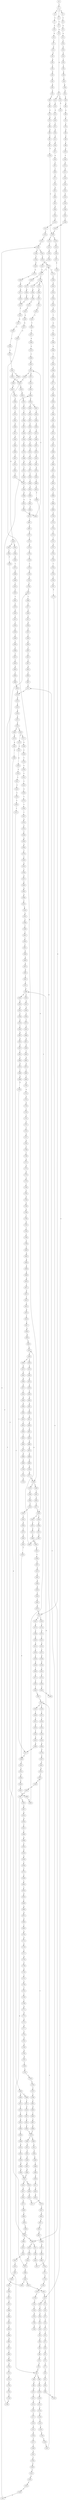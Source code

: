 strict digraph  {
	S0 -> S1 [ label = T ];
	S1 -> S2 [ label = C ];
	S1 -> S3 [ label = G ];
	S1 -> S4 [ label = A ];
	S2 -> S5 [ label = C ];
	S3 -> S6 [ label = C ];
	S4 -> S7 [ label = C ];
	S5 -> S8 [ label = A ];
	S6 -> S9 [ label = A ];
	S7 -> S10 [ label = A ];
	S8 -> S11 [ label = G ];
	S9 -> S12 [ label = A ];
	S10 -> S13 [ label = G ];
	S11 -> S14 [ label = C ];
	S11 -> S15 [ label = T ];
	S12 -> S16 [ label = C ];
	S13 -> S17 [ label = C ];
	S14 -> S18 [ label = A ];
	S15 -> S19 [ label = A ];
	S16 -> S20 [ label = A ];
	S17 -> S21 [ label = A ];
	S18 -> S22 [ label = G ];
	S19 -> S23 [ label = G ];
	S20 -> S24 [ label = G ];
	S21 -> S25 [ label = G ];
	S22 -> S26 [ label = A ];
	S23 -> S27 [ label = G ];
	S23 -> S28 [ label = C ];
	S24 -> S29 [ label = C ];
	S25 -> S30 [ label = G ];
	S26 -> S31 [ label = T ];
	S27 -> S32 [ label = G ];
	S28 -> S33 [ label = T ];
	S29 -> S34 [ label = T ];
	S30 -> S35 [ label = T ];
	S31 -> S36 [ label = A ];
	S32 -> S37 [ label = T ];
	S33 -> S38 [ label = C ];
	S34 -> S39 [ label = A ];
	S35 -> S40 [ label = G ];
	S36 -> S41 [ label = A ];
	S37 -> S42 [ label = C ];
	S38 -> S43 [ label = C ];
	S39 -> S44 [ label = C ];
	S40 -> S45 [ label = C ];
	S41 -> S46 [ label = A ];
	S42 -> S47 [ label = A ];
	S43 -> S48 [ label = A ];
	S44 -> S49 [ label = G ];
	S45 -> S50 [ label = A ];
	S46 -> S51 [ label = A ];
	S47 -> S52 [ label = C ];
	S48 -> S53 [ label = C ];
	S49 -> S54 [ label = A ];
	S50 -> S55 [ label = C ];
	S51 -> S56 [ label = A ];
	S52 -> S57 [ label = T ];
	S53 -> S58 [ label = C ];
	S54 -> S59 [ label = G ];
	S55 -> S60 [ label = G ];
	S56 -> S61 [ label = C ];
	S57 -> S62 [ label = C ];
	S58 -> S63 [ label = G ];
	S59 -> S64 [ label = A ];
	S60 -> S65 [ label = C ];
	S61 -> S66 [ label = T ];
	S62 -> S67 [ label = G ];
	S63 -> S68 [ label = G ];
	S64 -> S69 [ label = A ];
	S65 -> S70 [ label = G ];
	S66 -> S71 [ label = T ];
	S67 -> S72 [ label = C ];
	S68 -> S73 [ label = A ];
	S69 -> S74 [ label = C ];
	S70 -> S75 [ label = G ];
	S71 -> S76 [ label = T ];
	S72 -> S77 [ label = T ];
	S73 -> S78 [ label = C ];
	S74 -> S79 [ label = T ];
	S75 -> S80 [ label = T ];
	S76 -> S81 [ label = G ];
	S77 -> S82 [ label = T ];
	S78 -> S83 [ label = G ];
	S79 -> S84 [ label = G ];
	S80 -> S85 [ label = G ];
	S81 -> S86 [ label = C ];
	S82 -> S87 [ label = C ];
	S83 -> S88 [ label = C ];
	S83 -> S89 [ label = T ];
	S84 -> S90 [ label = G ];
	S85 -> S91 [ label = C ];
	S86 -> S92 [ label = C ];
	S87 -> S93 [ label = A ];
	S88 -> S94 [ label = C ];
	S89 -> S95 [ label = C ];
	S90 -> S96 [ label = C ];
	S91 -> S97 [ label = C ];
	S92 -> S98 [ label = G ];
	S93 -> S99 [ label = T ];
	S94 -> S100 [ label = C ];
	S95 -> S101 [ label = G ];
	S96 -> S102 [ label = G ];
	S97 -> S103 [ label = G ];
	S98 -> S104 [ label = T ];
	S99 -> S105 [ label = C ];
	S100 -> S106 [ label = A ];
	S101 -> S107 [ label = T ];
	S102 -> S108 [ label = C ];
	S103 -> S109 [ label = C ];
	S104 -> S110 [ label = A ];
	S105 -> S111 [ label = C ];
	S106 -> S112 [ label = T ];
	S107 -> S113 [ label = G ];
	S108 -> S114 [ label = A ];
	S109 -> S115 [ label = C ];
	S109 -> S116 [ label = A ];
	S110 -> S117 [ label = G ];
	S111 -> S118 [ label = A ];
	S112 -> S119 [ label = C ];
	S113 -> S120 [ label = A ];
	S114 -> S121 [ label = G ];
	S115 -> S122 [ label = G ];
	S116 -> S123 [ label = A ];
	S117 -> S124 [ label = C ];
	S118 -> S125 [ label = G ];
	S119 -> S126 [ label = G ];
	S120 -> S127 [ label = C ];
	S121 -> S128 [ label = C ];
	S122 -> S129 [ label = G ];
	S123 -> S130 [ label = C ];
	S124 -> S131 [ label = C ];
	S125 -> S132 [ label = A ];
	S126 -> S133 [ label = T ];
	S127 -> S134 [ label = C ];
	S128 -> S135 [ label = G ];
	S129 -> S136 [ label = T ];
	S130 -> S137 [ label = C ];
	S131 -> S138 [ label = G ];
	S132 -> S139 [ label = A ];
	S133 -> S140 [ label = C ];
	S134 -> S141 [ label = G ];
	S135 -> S142 [ label = G ];
	S136 -> S143 [ label = G ];
	S137 -> S144 [ label = A ];
	S138 -> S145 [ label = G ];
	S138 -> S146 [ label = C ];
	S139 -> S147 [ label = C ];
	S140 -> S148 [ label = C ];
	S141 -> S149 [ label = G ];
	S142 -> S150 [ label = G ];
	S143 -> S151 [ label = G ];
	S144 -> S152 [ label = G ];
	S145 -> S153 [ label = T ];
	S146 -> S154 [ label = T ];
	S147 -> S155 [ label = C ];
	S148 -> S156 [ label = T ];
	S149 -> S157 [ label = T ];
	S150 -> S158 [ label = T ];
	S151 -> S159 [ label = T ];
	S151 -> S160 [ label = A ];
	S152 -> S161 [ label = A ];
	S152 -> S162 [ label = T ];
	S153 -> S163 [ label = G ];
	S154 -> S164 [ label = G ];
	S155 -> S165 [ label = A ];
	S155 -> S166 [ label = G ];
	S156 -> S167 [ label = C ];
	S157 -> S168 [ label = C ];
	S158 -> S169 [ label = G ];
	S159 -> S170 [ label = G ];
	S159 -> S171 [ label = T ];
	S160 -> S172 [ label = A ];
	S161 -> S173 [ label = A ];
	S162 -> S174 [ label = C ];
	S163 -> S175 [ label = A ];
	S163 -> S151 [ label = G ];
	S164 -> S176 [ label = G ];
	S165 -> S177 [ label = G ];
	S165 -> S178 [ label = C ];
	S166 -> S179 [ label = G ];
	S167 -> S180 [ label = T ];
	S168 -> S181 [ label = G ];
	S169 -> S182 [ label = C ];
	S170 -> S183 [ label = G ];
	S171 -> S184 [ label = A ];
	S172 -> S185 [ label = G ];
	S173 -> S186 [ label = C ];
	S174 -> S187 [ label = G ];
	S175 -> S188 [ label = C ];
	S176 -> S189 [ label = A ];
	S177 -> S190 [ label = A ];
	S178 -> S191 [ label = C ];
	S179 -> S192 [ label = A ];
	S180 -> S193 [ label = T ];
	S180 -> S194 [ label = G ];
	S181 -> S195 [ label = C ];
	S182 -> S196 [ label = C ];
	S183 -> S197 [ label = A ];
	S184 -> S198 [ label = G ];
	S185 -> S199 [ label = A ];
	S186 -> S200 [ label = A ];
	S187 -> S201 [ label = C ];
	S188 -> S202 [ label = G ];
	S189 -> S203 [ label = A ];
	S190 -> S204 [ label = C ];
	S191 -> S205 [ label = A ];
	S192 -> S206 [ label = C ];
	S193 -> S207 [ label = C ];
	S194 -> S208 [ label = T ];
	S195 -> S209 [ label = G ];
	S196 -> S210 [ label = G ];
	S197 -> S211 [ label = A ];
	S198 -> S212 [ label = A ];
	S199 -> S213 [ label = A ];
	S200 -> S214 [ label = G ];
	S201 -> S215 [ label = G ];
	S202 -> S216 [ label = T ];
	S203 -> S217 [ label = G ];
	S204 -> S218 [ label = T ];
	S205 -> S219 [ label = C ];
	S206 -> S83 [ label = G ];
	S207 -> S220 [ label = T ];
	S208 -> S221 [ label = C ];
	S209 -> S222 [ label = T ];
	S210 -> S109 [ label = C ];
	S211 -> S223 [ label = C ];
	S212 -> S224 [ label = A ];
	S213 -> S225 [ label = C ];
	S214 -> S226 [ label = C ];
	S215 -> S227 [ label = C ];
	S216 -> S228 [ label = G ];
	S217 -> S229 [ label = A ];
	S218 -> S230 [ label = C ];
	S219 -> S231 [ label = C ];
	S220 -> S232 [ label = C ];
	S221 -> S233 [ label = G ];
	S222 -> S234 [ label = A ];
	S223 -> S235 [ label = C ];
	S224 -> S236 [ label = G ];
	S225 -> S237 [ label = G ];
	S226 -> S238 [ label = C ];
	S227 -> S239 [ label = A ];
	S228 -> S240 [ label = G ];
	S229 -> S213 [ label = A ];
	S230 -> S241 [ label = C ];
	S231 -> S242 [ label = C ];
	S232 -> S243 [ label = G ];
	S233 -> S244 [ label = T ];
	S234 -> S245 [ label = G ];
	S235 -> S246 [ label = T ];
	S236 -> S247 [ label = G ];
	S237 -> S248 [ label = G ];
	S238 -> S249 [ label = G ];
	S239 -> S250 [ label = G ];
	S240 -> S251 [ label = G ];
	S241 -> S252 [ label = C ];
	S242 -> S253 [ label = C ];
	S243 -> S254 [ label = G ];
	S244 -> S255 [ label = G ];
	S245 -> S256 [ label = C ];
	S246 -> S257 [ label = C ];
	S247 -> S258 [ label = G ];
	S248 -> S259 [ label = C ];
	S249 -> S260 [ label = T ];
	S250 -> S261 [ label = C ];
	S251 -> S262 [ label = T ];
	S252 -> S263 [ label = A ];
	S253 -> S264 [ label = T ];
	S254 -> S265 [ label = A ];
	S255 -> S266 [ label = G ];
	S256 -> S267 [ label = C ];
	S257 -> S268 [ label = G ];
	S258 -> S269 [ label = G ];
	S259 -> S270 [ label = A ];
	S260 -> S271 [ label = C ];
	S261 -> S272 [ label = C ];
	S262 -> S273 [ label = A ];
	S263 -> S274 [ label = T ];
	S264 -> S275 [ label = T ];
	S265 -> S276 [ label = G ];
	S266 -> S277 [ label = T ];
	S267 -> S138 [ label = G ];
	S268 -> S278 [ label = G ];
	S269 -> S279 [ label = T ];
	S269 -> S280 [ label = G ];
	S270 -> S281 [ label = C ];
	S271 -> S282 [ label = C ];
	S272 -> S283 [ label = G ];
	S273 -> S284 [ label = C ];
	S274 -> S285 [ label = C ];
	S275 -> S286 [ label = C ];
	S276 -> S287 [ label = A ];
	S277 -> S288 [ label = A ];
	S278 -> S289 [ label = C ];
	S279 -> S290 [ label = C ];
	S280 -> S291 [ label = T ];
	S281 -> S292 [ label = C ];
	S281 -> S293 [ label = T ];
	S282 -> S294 [ label = T ];
	S283 -> S295 [ label = G ];
	S284 -> S296 [ label = T ];
	S285 -> S297 [ label = T ];
	S286 -> S298 [ label = C ];
	S286 -> S299 [ label = G ];
	S287 -> S300 [ label = G ];
	S288 -> S301 [ label = C ];
	S289 -> S302 [ label = A ];
	S290 -> S303 [ label = T ];
	S291 -> S304 [ label = C ];
	S292 -> S305 [ label = G ];
	S293 -> S306 [ label = G ];
	S294 -> S307 [ label = C ];
	S295 -> S308 [ label = T ];
	S296 -> S309 [ label = A ];
	S297 -> S310 [ label = G ];
	S298 -> S311 [ label = T ];
	S299 -> S312 [ label = A ];
	S300 -> S313 [ label = G ];
	S301 -> S314 [ label = C ];
	S302 -> S315 [ label = C ];
	S303 -> S316 [ label = C ];
	S304 -> S317 [ label = C ];
	S305 -> S318 [ label = A ];
	S305 -> S319 [ label = G ];
	S306 -> S320 [ label = G ];
	S307 -> S180 [ label = T ];
	S308 -> S163 [ label = G ];
	S309 -> S321 [ label = T ];
	S310 -> S322 [ label = C ];
	S311 -> S323 [ label = G ];
	S312 -> S324 [ label = T ];
	S313 -> S325 [ label = T ];
	S314 -> S326 [ label = G ];
	S315 -> S327 [ label = G ];
	S315 -> S328 [ label = C ];
	S316 -> S329 [ label = T ];
	S317 -> S330 [ label = G ];
	S318 -> S331 [ label = G ];
	S318 -> S332 [ label = A ];
	S319 -> S333 [ label = G ];
	S320 -> S334 [ label = G ];
	S321 -> S335 [ label = T ];
	S322 -> S336 [ label = C ];
	S323 -> S337 [ label = T ];
	S324 -> S338 [ label = C ];
	S325 -> S339 [ label = C ];
	S326 -> S340 [ label = G ];
	S327 -> S341 [ label = C ];
	S328 -> S305 [ label = G ];
	S329 -> S342 [ label = C ];
	S330 -> S343 [ label = C ];
	S330 -> S344 [ label = T ];
	S331 -> S345 [ label = T ];
	S332 -> S346 [ label = T ];
	S333 -> S347 [ label = A ];
	S334 -> S348 [ label = A ];
	S335 -> S349 [ label = G ];
	S336 -> S350 [ label = A ];
	S337 -> S351 [ label = C ];
	S338 -> S352 [ label = G ];
	S339 -> S353 [ label = C ];
	S340 -> S354 [ label = T ];
	S341 -> S355 [ label = G ];
	S342 -> S356 [ label = G ];
	S343 -> S357 [ label = C ];
	S344 -> S358 [ label = C ];
	S345 -> S359 [ label = C ];
	S346 -> S360 [ label = G ];
	S347 -> S361 [ label = A ];
	S348 -> S362 [ label = A ];
	S349 -> S363 [ label = G ];
	S350 -> S364 [ label = G ];
	S351 -> S365 [ label = C ];
	S352 -> S366 [ label = T ];
	S353 -> S367 [ label = C ];
	S354 -> S368 [ label = G ];
	S355 -> S369 [ label = C ];
	S356 -> S370 [ label = T ];
	S357 -> S371 [ label = G ];
	S358 -> S372 [ label = G ];
	S359 -> S373 [ label = C ];
	S360 -> S374 [ label = T ];
	S361 -> S375 [ label = T ];
	S362 -> S376 [ label = C ];
	S363 -> S377 [ label = A ];
	S364 -> S378 [ label = T ];
	S365 -> S379 [ label = T ];
	S366 -> S380 [ label = T ];
	S367 -> S381 [ label = A ];
	S367 -> S382 [ label = G ];
	S368 -> S383 [ label = G ];
	S369 -> S384 [ label = G ];
	S370 -> S385 [ label = G ];
	S371 -> S386 [ label = G ];
	S372 -> S387 [ label = G ];
	S373 -> S388 [ label = A ];
	S374 -> S389 [ label = A ];
	S375 -> S390 [ label = T ];
	S376 -> S391 [ label = T ];
	S377 -> S392 [ label = A ];
	S378 -> S393 [ label = C ];
	S379 -> S394 [ label = A ];
	S379 -> S395 [ label = T ];
	S380 -> S396 [ label = T ];
	S381 -> S397 [ label = G ];
	S382 -> S398 [ label = G ];
	S382 -> S399 [ label = A ];
	S383 -> S159 [ label = T ];
	S384 -> S400 [ label = C ];
	S384 -> S401 [ label = G ];
	S385 -> S402 [ label = G ];
	S386 -> S403 [ label = A ];
	S387 -> S404 [ label = A ];
	S388 -> S405 [ label = G ];
	S389 -> S406 [ label = G ];
	S390 -> S407 [ label = G ];
	S391 -> S408 [ label = G ];
	S392 -> S409 [ label = C ];
	S393 -> S410 [ label = G ];
	S394 -> S411 [ label = C ];
	S395 -> S412 [ label = G ];
	S396 -> S413 [ label = G ];
	S397 -> S414 [ label = A ];
	S398 -> S415 [ label = A ];
	S399 -> S416 [ label = G ];
	S399 -> S417 [ label = A ];
	S400 -> S418 [ label = G ];
	S401 -> S419 [ label = C ];
	S402 -> S420 [ label = T ];
	S403 -> S421 [ label = A ];
	S404 -> S422 [ label = A ];
	S405 -> S423 [ label = T ];
	S405 -> S424 [ label = C ];
	S406 -> S425 [ label = T ];
	S407 -> S426 [ label = A ];
	S408 -> S427 [ label = G ];
	S409 -> S428 [ label = G ];
	S410 -> S429 [ label = T ];
	S411 -> S430 [ label = T ];
	S412 -> S431 [ label = T ];
	S413 -> S432 [ label = T ];
	S414 -> S433 [ label = G ];
	S415 -> S434 [ label = G ];
	S416 -> S435 [ label = T ];
	S417 -> S436 [ label = G ];
	S418 -> S437 [ label = T ];
	S419 -> S438 [ label = T ];
	S420 -> S288 [ label = A ];
	S421 -> S439 [ label = C ];
	S422 -> S440 [ label = C ];
	S423 -> S441 [ label = A ];
	S424 -> S442 [ label = T ];
	S425 -> S443 [ label = T ];
	S426 -> S444 [ label = A ];
	S427 -> S445 [ label = A ];
	S428 -> S446 [ label = G ];
	S429 -> S447 [ label = A ];
	S430 -> S448 [ label = A ];
	S431 -> S449 [ label = A ];
	S432 -> S450 [ label = A ];
	S433 -> S451 [ label = C ];
	S434 -> S452 [ label = G ];
	S435 -> S453 [ label = C ];
	S436 -> S454 [ label = T ];
	S437 -> S455 [ label = C ];
	S438 -> S456 [ label = G ];
	S439 -> S457 [ label = T ];
	S440 -> S458 [ label = A ];
	S440 -> S459 [ label = T ];
	S441 -> S23 [ label = G ];
	S442 -> S460 [ label = T ];
	S443 -> S461 [ label = T ];
	S444 -> S462 [ label = C ];
	S445 -> S463 [ label = C ];
	S446 -> S464 [ label = T ];
	S447 -> S465 [ label = A ];
	S448 -> S466 [ label = C ];
	S449 -> S467 [ label = G ];
	S450 -> S468 [ label = G ];
	S451 -> S469 [ label = C ];
	S452 -> S470 [ label = C ];
	S453 -> S373 [ label = C ];
	S454 -> S471 [ label = C ];
	S455 -> S472 [ label = G ];
	S456 -> S473 [ label = G ];
	S457 -> S474 [ label = G ];
	S458 -> S475 [ label = G ];
	S459 -> S476 [ label = A ];
	S460 -> S477 [ label = C ];
	S461 -> S478 [ label = C ];
	S462 -> S479 [ label = C ];
	S463 -> S480 [ label = C ];
	S464 -> S481 [ label = A ];
	S465 -> S482 [ label = G ];
	S466 -> S483 [ label = C ];
	S467 -> S484 [ label = G ];
	S468 -> S485 [ label = G ];
	S469 -> S486 [ label = A ];
	S470 -> S487 [ label = G ];
	S471 -> S488 [ label = G ];
	S472 -> S489 [ label = A ];
	S473 -> S490 [ label = A ];
	S474 -> S491 [ label = C ];
	S475 -> S492 [ label = G ];
	S476 -> S493 [ label = C ];
	S477 -> S494 [ label = A ];
	S478 -> S495 [ label = A ];
	S479 -> S496 [ label = C ];
	S480 -> S497 [ label = C ];
	S481 -> S498 [ label = C ];
	S482 -> S499 [ label = A ];
	S483 -> S500 [ label = A ];
	S484 -> S501 [ label = A ];
	S485 -> S501 [ label = A ];
	S486 -> S502 [ label = C ];
	S487 -> S503 [ label = T ];
	S488 -> S504 [ label = C ];
	S488 -> S505 [ label = A ];
	S489 -> S506 [ label = C ];
	S490 -> S507 [ label = A ];
	S491 -> S508 [ label = A ];
	S492 -> S509 [ label = A ];
	S493 -> S510 [ label = A ];
	S494 -> S511 [ label = C ];
	S495 -> S512 [ label = C ];
	S496 -> S513 [ label = G ];
	S497 -> S514 [ label = G ];
	S498 -> S515 [ label = G ];
	S499 -> S516 [ label = C ];
	S500 -> S517 [ label = G ];
	S501 -> S518 [ label = G ];
	S501 -> S519 [ label = A ];
	S502 -> S520 [ label = G ];
	S503 -> S521 [ label = G ];
	S504 -> S522 [ label = G ];
	S505 -> S523 [ label = G ];
	S506 -> S524 [ label = G ];
	S507 -> S525 [ label = T ];
	S508 -> S526 [ label = A ];
	S509 -> S527 [ label = A ];
	S510 -> S528 [ label = A ];
	S511 -> S529 [ label = G ];
	S512 -> S530 [ label = T ];
	S513 -> S531 [ label = T ];
	S514 -> S532 [ label = T ];
	S515 -> S533 [ label = A ];
	S516 -> S534 [ label = G ];
	S517 -> S535 [ label = G ];
	S518 -> S536 [ label = A ];
	S519 -> S537 [ label = A ];
	S520 -> S538 [ label = G ];
	S521 -> S539 [ label = G ];
	S522 -> S540 [ label = G ];
	S523 -> S541 [ label = G ];
	S524 -> S542 [ label = C ];
	S525 -> S543 [ label = G ];
	S526 -> S544 [ label = C ];
	S527 -> S545 [ label = T ];
	S528 -> S546 [ label = C ];
	S529 -> S547 [ label = C ];
	S530 -> S548 [ label = C ];
	S531 -> S549 [ label = C ];
	S532 -> S550 [ label = C ];
	S533 -> S551 [ label = A ];
	S534 -> S552 [ label = G ];
	S535 -> S553 [ label = A ];
	S536 -> S554 [ label = G ];
	S537 -> S555 [ label = G ];
	S538 -> S556 [ label = T ];
	S539 -> S557 [ label = T ];
	S540 -> S558 [ label = C ];
	S541 -> S559 [ label = T ];
	S542 -> S560 [ label = G ];
	S543 -> S561 [ label = G ];
	S544 -> S562 [ label = C ];
	S545 -> S563 [ label = A ];
	S546 -> S564 [ label = G ];
	S547 -> S565 [ label = C ];
	S548 -> S566 [ label = C ];
	S549 -> S567 [ label = T ];
	S550 -> S567 [ label = T ];
	S551 -> S568 [ label = G ];
	S552 -> S569 [ label = C ];
	S553 -> S570 [ label = G ];
	S554 -> S571 [ label = G ];
	S555 -> S572 [ label = G ];
	S556 -> S573 [ label = T ];
	S557 -> S574 [ label = A ];
	S558 -> S575 [ label = T ];
	S559 -> S576 [ label = A ];
	S560 -> S577 [ label = C ];
	S561 -> S578 [ label = G ];
	S562 -> S579 [ label = A ];
	S563 -> S580 [ label = G ];
	S564 -> S581 [ label = A ];
	S565 -> S582 [ label = C ];
	S566 -> S583 [ label = T ];
	S567 -> S584 [ label = C ];
	S568 -> S585 [ label = A ];
	S569 -> S586 [ label = T ];
	S570 -> S587 [ label = A ];
	S571 -> S325 [ label = T ];
	S572 -> S588 [ label = T ];
	S573 -> S589 [ label = A ];
	S574 -> S590 [ label = T ];
	S575 -> S591 [ label = A ];
	S576 -> S592 [ label = T ];
	S577 -> S593 [ label = C ];
	S578 -> S594 [ label = G ];
	S579 -> S152 [ label = G ];
	S580 -> S595 [ label = T ];
	S581 -> S596 [ label = A ];
	S582 -> S597 [ label = T ];
	S583 -> S598 [ label = T ];
	S584 -> S599 [ label = G ];
	S585 -> S600 [ label = A ];
	S586 -> S601 [ label = C ];
	S587 -> S602 [ label = G ];
	S588 -> S603 [ label = C ];
	S589 -> S604 [ label = C ];
	S590 -> S605 [ label = G ];
	S591 -> S606 [ label = T ];
	S592 -> S607 [ label = A ];
	S593 -> S608 [ label = T ];
	S594 -> S609 [ label = T ];
	S595 -> S610 [ label = C ];
	S596 -> S611 [ label = A ];
	S597 -> S612 [ label = T ];
	S598 -> S613 [ label = T ];
	S599 -> S614 [ label = G ];
	S600 -> S615 [ label = G ];
	S601 -> S616 [ label = T ];
	S602 -> S617 [ label = T ];
	S603 -> S618 [ label = C ];
	S604 -> S619 [ label = T ];
	S605 -> S620 [ label = A ];
	S606 -> S621 [ label = A ];
	S607 -> S622 [ label = A ];
	S608 -> S623 [ label = C ];
	S609 -> S624 [ label = C ];
	S610 -> S625 [ label = T ];
	S611 -> S626 [ label = A ];
	S612 -> S627 [ label = C ];
	S613 -> S628 [ label = C ];
	S614 -> S629 [ label = C ];
	S615 -> S630 [ label = T ];
	S616 -> S631 [ label = C ];
	S617 -> S632 [ label = C ];
	S618 -> S633 [ label = C ];
	S619 -> S634 [ label = G ];
	S620 -> S635 [ label = G ];
	S621 -> S636 [ label = G ];
	S622 -> S637 [ label = G ];
	S623 -> S638 [ label = G ];
	S624 -> S639 [ label = C ];
	S625 -> S640 [ label = C ];
	S626 -> S641 [ label = C ];
	S627 -> S642 [ label = A ];
	S628 -> S643 [ label = A ];
	S629 -> S644 [ label = A ];
	S630 -> S645 [ label = G ];
	S631 -> S646 [ label = G ];
	S632 -> S647 [ label = A ];
	S633 -> S382 [ label = G ];
	S634 -> S648 [ label = C ];
	S635 -> S649 [ label = C ];
	S636 -> S650 [ label = T ];
	S637 -> S651 [ label = T ];
	S638 -> S652 [ label = G ];
	S639 -> S330 [ label = G ];
	S640 -> S653 [ label = T ];
	S641 -> S654 [ label = A ];
	S642 -> S655 [ label = T ];
	S643 -> S656 [ label = T ];
	S644 -> S315 [ label = C ];
	S645 -> S657 [ label = T ];
	S646 -> S658 [ label = A ];
	S647 -> S659 [ label = G ];
	S648 -> S660 [ label = A ];
	S649 -> S661 [ label = G ];
	S650 -> S662 [ label = A ];
	S651 -> S663 [ label = C ];
	S652 -> S664 [ label = G ];
	S653 -> S665 [ label = C ];
	S654 -> S666 [ label = G ];
	S655 -> S667 [ label = C ];
	S656 -> S668 [ label = C ];
	S657 -> S669 [ label = C ];
	S658 -> S670 [ label = A ];
	S659 -> S671 [ label = G ];
	S660 -> S672 [ label = G ];
	S661 -> S673 [ label = G ];
	S662 -> S674 [ label = G ];
	S663 -> S675 [ label = G ];
	S664 -> S676 [ label = C ];
	S665 -> S677 [ label = T ];
	S666 -> S678 [ label = A ];
	S667 -> S111 [ label = C ];
	S668 -> S679 [ label = C ];
	S669 -> S680 [ label = C ];
	S670 -> S681 [ label = G ];
	S671 -> S682 [ label = A ];
	S672 -> S683 [ label = A ];
	S673 -> S684 [ label = T ];
	S674 -> S685 [ label = C ];
	S675 -> S686 [ label = T ];
	S676 -> S687 [ label = T ];
	S677 -> S688 [ label = G ];
	S678 -> S689 [ label = A ];
	S679 -> S118 [ label = A ];
	S680 -> S690 [ label = T ];
	S681 -> S691 [ label = T ];
	S682 -> S692 [ label = C ];
	S683 -> S693 [ label = C ];
	S684 -> S694 [ label = C ];
	S685 -> S695 [ label = C ];
	S686 -> S696 [ label = G ];
	S687 -> S697 [ label = C ];
	S688 -> S698 [ label = A ];
	S689 -> S699 [ label = G ];
	S690 -> S700 [ label = G ];
	S691 -> S701 [ label = C ];
	S692 -> S702 [ label = C ];
	S693 -> S703 [ label = G ];
	S694 -> S704 [ label = G ];
	S695 -> S705 [ label = G ];
	S696 -> S706 [ label = G ];
	S697 -> S707 [ label = A ];
	S698 -> S708 [ label = G ];
	S699 -> S709 [ label = G ];
	S700 -> S710 [ label = G ];
	S701 -> S488 [ label = G ];
	S702 -> S711 [ label = A ];
	S703 -> S712 [ label = G ];
	S704 -> S713 [ label = C ];
	S705 -> S714 [ label = A ];
	S706 -> S277 [ label = T ];
	S707 -> S715 [ label = C ];
	S708 -> S716 [ label = T ];
	S709 -> S717 [ label = G ];
	S710 -> S718 [ label = C ];
	S711 -> S719 [ label = G ];
	S712 -> S720 [ label = A ];
	S713 -> S721 [ label = A ];
	S714 -> S722 [ label = A ];
	S715 -> S723 [ label = G ];
	S716 -> S724 [ label = A ];
	S717 -> S269 [ label = G ];
	S718 -> S725 [ label = C ];
	S719 -> S726 [ label = T ];
	S720 -> S727 [ label = C ];
	S721 -> S728 [ label = C ];
	S722 -> S729 [ label = A ];
	S723 -> S730 [ label = T ];
	S725 -> S731 [ label = T ];
	S726 -> S732 [ label = C ];
	S727 -> S733 [ label = A ];
	S728 -> S734 [ label = G ];
	S729 -> S735 [ label = C ];
	S730 -> S736 [ label = C ];
	S731 -> S737 [ label = G ];
	S732 -> S738 [ label = T ];
	S733 -> S739 [ label = C ];
	S734 -> S740 [ label = C ];
	S735 -> S741 [ label = C ];
	S736 -> S742 [ label = C ];
	S737 -> S743 [ label = G ];
	S738 -> S744 [ label = C ];
	S739 -> S745 [ label = A ];
	S740 -> S746 [ label = G ];
	S741 -> S747 [ label = C ];
	S742 -> S748 [ label = A ];
	S743 -> S749 [ label = G ];
	S744 -> S750 [ label = T ];
	S745 -> S751 [ label = C ];
	S746 -> S369 [ label = C ];
	S747 -> S752 [ label = C ];
	S748 -> S753 [ label = G ];
	S749 -> S754 [ label = T ];
	S750 -> S755 [ label = G ];
	S751 -> S756 [ label = C ];
	S752 -> S757 [ label = G ];
	S753 -> S758 [ label = C ];
	S754 -> S759 [ label = C ];
	S755 -> S760 [ label = T ];
	S756 -> S761 [ label = T ];
	S757 -> S762 [ label = A ];
	S758 -> S442 [ label = T ];
	S759 -> S763 [ label = C ];
	S760 -> S764 [ label = A ];
	S761 -> S765 [ label = C ];
	S762 -> S766 [ label = C ];
	S763 -> S767 [ label = C ];
	S765 -> S768 [ label = T ];
	S766 -> S769 [ label = T ];
	S767 -> S770 [ label = G ];
	S768 -> S771 [ label = A ];
	S769 -> S772 [ label = A ];
	S770 -> S399 [ label = A ];
	S771 -> S773 [ label = G ];
	S772 -> S774 [ label = G ];
	S773 -> S775 [ label = A ];
	S774 -> S776 [ label = A ];
	S775 -> S777 [ label = A ];
	S776 -> S778 [ label = A ];
	S777 -> S779 [ label = C ];
	S778 -> S780 [ label = T ];
	S779 -> S781 [ label = G ];
	S780 -> S782 [ label = C ];
	S781 -> S783 [ label = A ];
	S782 -> S784 [ label = G ];
	S783 -> S785 [ label = G ];
	S784 -> S786 [ label = G ];
	S785 -> S787 [ label = G ];
	S786 -> S788 [ label = G ];
	S787 -> S789 [ label = T ];
	S788 -> S790 [ label = T ];
	S789 -> S791 [ label = G ];
	S790 -> S792 [ label = A ];
	S791 -> S793 [ label = T ];
	S792 -> S794 [ label = T ];
	S793 -> S795 [ label = C ];
	S794 -> S796 [ label = C ];
	S795 -> S797 [ label = C ];
	S796 -> S798 [ label = C ];
	S797 -> S799 [ label = C ];
	S798 -> S800 [ label = C ];
	S799 -> S801 [ label = T ];
	S800 -> S802 [ label = G ];
	S801 -> S803 [ label = G ];
	S802 -> S804 [ label = A ];
	S803 -> S805 [ label = T ];
	S804 -> S806 [ label = A ];
	S805 -> S807 [ label = C ];
	S806 -> S808 [ label = A ];
	S807 -> S809 [ label = C ];
	S808 -> S810 [ label = G ];
	S809 -> S379 [ label = T ];
	S810 -> S811 [ label = T ];
	S811 -> S812 [ label = G ];
	S812 -> S813 [ label = T ];
	S813 -> S814 [ label = C ];
	S814 -> S815 [ label = G ];
	S815 -> S816 [ label = T ];
	S816 -> S817 [ label = C ];
	S817 -> S818 [ label = G ];
	S818 -> S819 [ label = G ];
	S819 -> S820 [ label = A ];
	S820 -> S422 [ label = A ];
}
